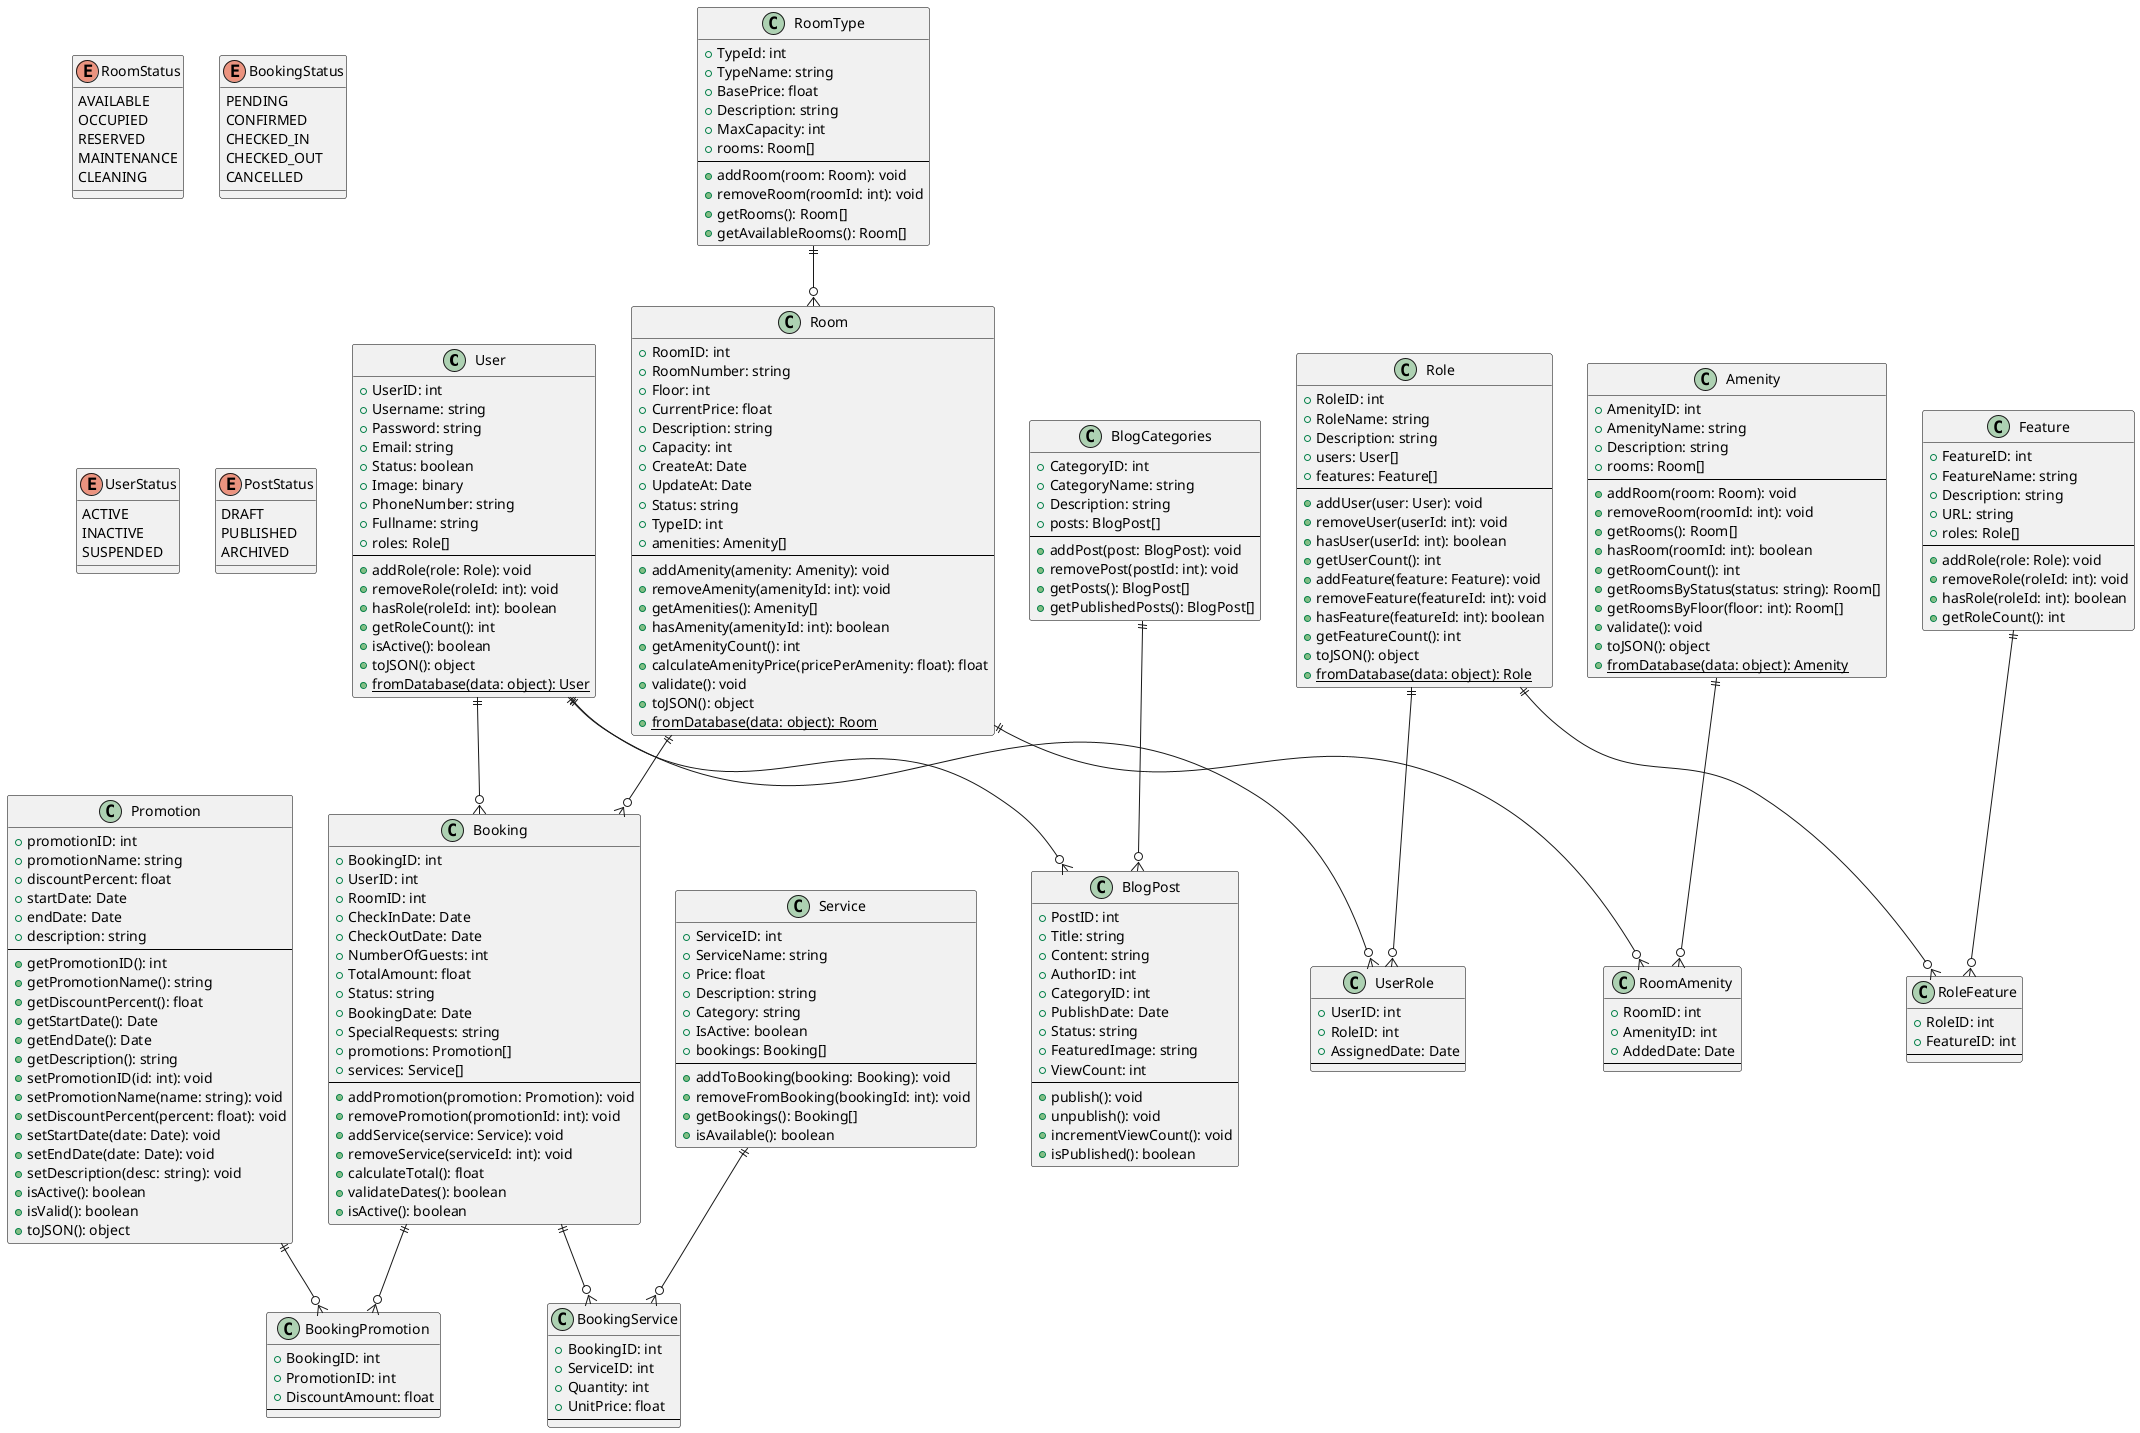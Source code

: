 @startuml Entity_Class_Diagram

!define ENTITY class
!define ENUM enum

' === CORE ENTITIES ===

ENTITY User {
    + UserID: int
    + Username: string
    + Password: string
    + Email: string
    + Status: boolean
    + Image: binary
    + PhoneNumber: string
    + Fullname: string
    + roles: Role[]
    --
    + addRole(role: Role): void
    + removeRole(roleId: int): void
    + hasRole(roleId: int): boolean
    + getRoleCount(): int
    + isActive(): boolean
    + toJSON(): object
    + {static} fromDatabase(data: object): User
}

ENTITY Role {
    + RoleID: int
    + RoleName: string
    + Description: string
    + users: User[]
    + features: Feature[]
    --
    + addUser(user: User): void
    + removeUser(userId: int): void
    + hasUser(userId: int): boolean
    + getUserCount(): int
    + addFeature(feature: Feature): void
    + removeFeature(featureId: int): void
    + hasFeature(featureId: int): boolean
    + getFeatureCount(): int
    + toJSON(): object
    + {static} fromDatabase(data: object): Role
}

ENTITY Feature {
    + FeatureID: int
    + FeatureName: string
    + Description: string
    + URL: string
    + roles: Role[]
    --
    + addRole(role: Role): void
    + removeRole(roleId: int): void
    + hasRole(roleId: int): boolean
    + getRoleCount(): int
}

ENTITY Room {
    + RoomID: int
    + RoomNumber: string
    + Floor: int
    + CurrentPrice: float
    + Description: string
    + Capacity: int
    + CreateAt: Date
    + UpdateAt: Date
    + Status: string
    + TypeID: int
    + amenities: Amenity[]
    --
    + addAmenity(amenity: Amenity): void
    + removeAmenity(amenityId: int): void
    + getAmenities(): Amenity[]
    + hasAmenity(amenityId: int): boolean
    + getAmenityCount(): int
    + calculateAmenityPrice(pricePerAmenity: float): float
    + validate(): void
    + toJSON(): object
    + {static} fromDatabase(data: object): Room
}

ENTITY RoomType {
    + TypeId: int
    + TypeName: string
    + BasePrice: float
    + Description: string
    + MaxCapacity: int
    + rooms: Room[]
    --
    + addRoom(room: Room): void
    + removeRoom(roomId: int): void
    + getRooms(): Room[]
    + getAvailableRooms(): Room[]
}

ENTITY Amenity {
    + AmenityID: int
    + AmenityName: string
    + Description: string
    + rooms: Room[]
    --
    + addRoom(room: Room): void
    + removeRoom(roomId: int): void
    + getRooms(): Room[]
    + hasRoom(roomId: int): boolean
    + getRoomCount(): int
    + getRoomsByStatus(status: string): Room[]
    + getRoomsByFloor(floor: int): Room[]
    + validate(): void
    + toJSON(): object
    + {static} fromDatabase(data: object): Amenity
}

ENTITY Promotion {
    + promotionID: int
    + promotionName: string
    + discountPercent: float
    + startDate: Date
    + endDate: Date
    + description: string
    --
    + getPromotionID(): int
    + getPromotionName(): string
    + getDiscountPercent(): float
    + getStartDate(): Date
    + getEndDate(): Date
    + getDescription(): string
    + setPromotionID(id: int): void
    + setPromotionName(name: string): void
    + setDiscountPercent(percent: float): void
    + setStartDate(date: Date): void
    + setEndDate(date: Date): void
    + setDescription(desc: string): void
    + isActive(): boolean
    + isValid(): boolean
    + toJSON(): object
}

ENTITY Booking {
    + BookingID: int
    + UserID: int
    + RoomID: int
    + CheckInDate: Date
    + CheckOutDate: Date
    + NumberOfGuests: int
    + TotalAmount: float
    + Status: string
    + BookingDate: Date
    + SpecialRequests: string
    + promotions: Promotion[]
    + services: Service[]
    --
    + addPromotion(promotion: Promotion): void
    + removePromotion(promotionId: int): void
    + addService(service: Service): void
    + removeService(serviceId: int): void
    + calculateTotal(): float
    + validateDates(): boolean
    + isActive(): boolean
}

ENTITY Service {
    + ServiceID: int
    + ServiceName: string
    + Price: float
    + Description: string
    + Category: string
    + IsActive: boolean
    + bookings: Booking[]
    --
    + addToBooking(booking: Booking): void
    + removeFromBooking(bookingId: int): void
    + getBookings(): Booking[]
    + isAvailable(): boolean
}

ENTITY BlogPost {
    + PostID: int
    + Title: string
    + Content: string
    + AuthorID: int
    + CategoryID: int
    + PublishDate: Date
    + Status: string
    + FeaturedImage: string
    + ViewCount: int
    --
    + publish(): void
    + unpublish(): void
    + incrementViewCount(): void
    + isPublished(): boolean
}

ENTITY BlogCategories {
    + CategoryID: int
    + CategoryName: string
    + Description: string
    + posts: BlogPost[]
    --
    + addPost(post: BlogPost): void
    + removePost(postId: int): void
    + getPosts(): BlogPost[]
    + getPublishedPosts(): BlogPost[]
}

' === JUNCTION ENTITIES ===

ENTITY UserRole {
    + UserID: int
    + RoleID: int
    + AssignedDate: Date
    --
}

ENTITY RoleFeature {
    + RoleID: int
    + FeatureID: int
    --
}

ENTITY RoomAmenity {
    + RoomID: int
    + AmenityID: int
    + AddedDate: Date
    --
}

ENTITY BookingPromotion {
    + BookingID: int
    + PromotionID: int
    + DiscountAmount: float
    --
}

ENTITY BookingService {
    + BookingID: int
    + ServiceID: int
    + Quantity: int
    + UnitPrice: float
    --
}

' === RELATIONSHIPS ===

' User - Role (Many to Many)
User ||--o{ UserRole
Role ||--o{ UserRole

' Role - Feature (Many to Many)
Role ||--o{ RoleFeature
Feature ||--o{ RoleFeature

' Room - RoomType (Many to One)
RoomType ||--o{ Room

' Room - Amenity (Many to Many)
Room ||--o{ RoomAmenity
Amenity ||--o{ RoomAmenity

' User - Booking (One to Many)
User ||--o{ Booking

' Room - Booking (One to Many)
Room ||--o{ Booking

' Booking - Promotion (Many to Many)
Booking ||--o{ BookingPromotion
Promotion ||--o{ BookingPromotion

' Booking - Service (Many to Many)
Booking ||--o{ BookingService
Service ||--o{ BookingService

' User - BlogPost (One to Many)
User ||--o{ BlogPost

' BlogCategories - BlogPost (One to Many)
BlogCategories ||--o{ BlogPost

' === ENUMS ===

ENUM RoomStatus {
    AVAILABLE
    OCCUPIED
    RESERVED
    MAINTENANCE
    CLEANING
}

ENUM BookingStatus {
    PENDING
    CONFIRMED
    CHECKED_IN
    CHECKED_OUT
    CANCELLED
}

ENUM UserStatus {
    ACTIVE
    INACTIVE
    SUSPENDED
}

ENUM PostStatus {
    DRAFT
    PUBLISHED
    ARCHIVED
}

' === STYLING ===

skinparam class {
    BackgroundColor<<Entity>> LightBlue
    BackgroundColor<<Enum>> LightGreen
    BorderColor Black
    ArrowColor Black
}

@enduml